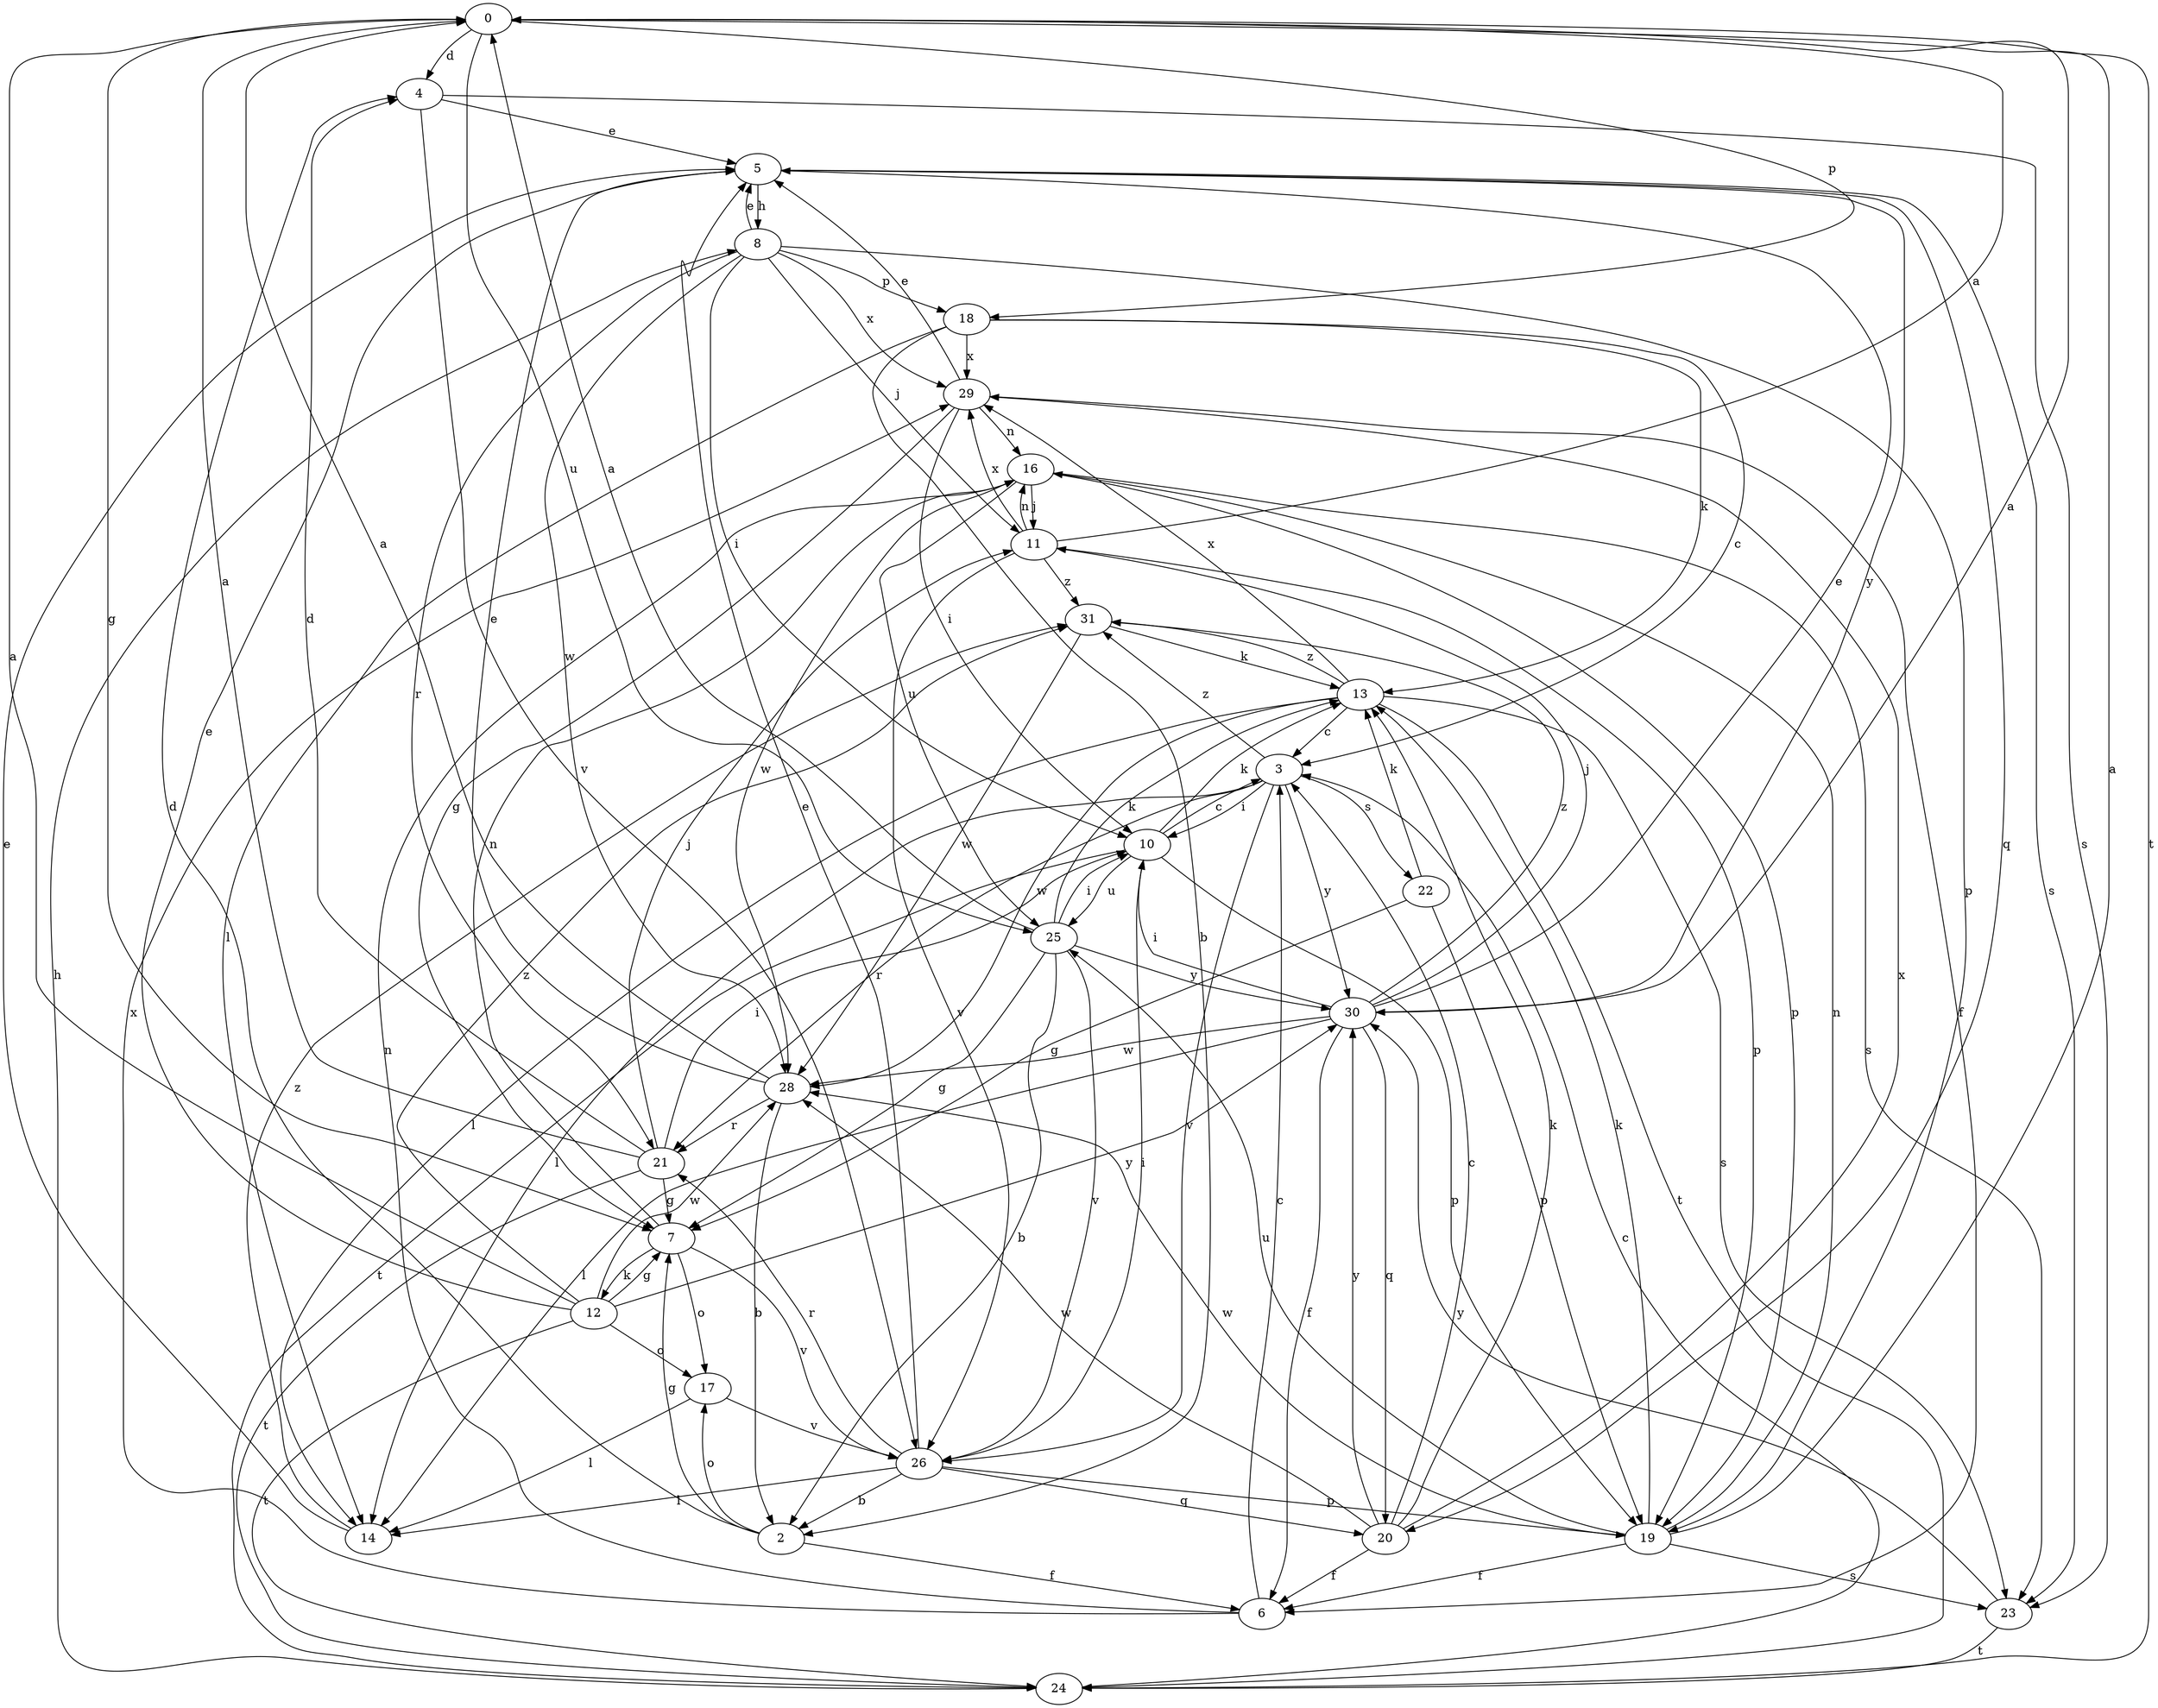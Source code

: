 strict digraph  {
0;
2;
3;
4;
5;
6;
7;
8;
10;
11;
12;
13;
14;
16;
17;
18;
19;
20;
21;
22;
23;
24;
25;
26;
28;
29;
30;
31;
0 -> 4  [label=d];
0 -> 7  [label=g];
0 -> 18  [label=p];
0 -> 24  [label=t];
0 -> 25  [label=u];
2 -> 4  [label=d];
2 -> 6  [label=f];
2 -> 7  [label=g];
2 -> 17  [label=o];
3 -> 10  [label=i];
3 -> 14  [label=l];
3 -> 21  [label=r];
3 -> 22  [label=s];
3 -> 26  [label=v];
3 -> 30  [label=y];
3 -> 31  [label=z];
4 -> 5  [label=e];
4 -> 23  [label=s];
4 -> 26  [label=v];
5 -> 8  [label=h];
5 -> 20  [label=q];
5 -> 23  [label=s];
5 -> 30  [label=y];
6 -> 3  [label=c];
6 -> 16  [label=n];
6 -> 29  [label=x];
7 -> 12  [label=k];
7 -> 16  [label=n];
7 -> 17  [label=o];
7 -> 26  [label=v];
8 -> 5  [label=e];
8 -> 10  [label=i];
8 -> 11  [label=j];
8 -> 18  [label=p];
8 -> 19  [label=p];
8 -> 21  [label=r];
8 -> 28  [label=w];
8 -> 29  [label=x];
10 -> 3  [label=c];
10 -> 13  [label=k];
10 -> 19  [label=p];
10 -> 24  [label=t];
10 -> 25  [label=u];
11 -> 0  [label=a];
11 -> 16  [label=n];
11 -> 19  [label=p];
11 -> 26  [label=v];
11 -> 29  [label=x];
11 -> 31  [label=z];
12 -> 0  [label=a];
12 -> 5  [label=e];
12 -> 7  [label=g];
12 -> 17  [label=o];
12 -> 24  [label=t];
12 -> 28  [label=w];
12 -> 30  [label=y];
12 -> 31  [label=z];
13 -> 3  [label=c];
13 -> 14  [label=l];
13 -> 23  [label=s];
13 -> 24  [label=t];
13 -> 28  [label=w];
13 -> 29  [label=x];
13 -> 31  [label=z];
14 -> 5  [label=e];
14 -> 31  [label=z];
16 -> 11  [label=j];
16 -> 19  [label=p];
16 -> 23  [label=s];
16 -> 25  [label=u];
16 -> 28  [label=w];
17 -> 14  [label=l];
17 -> 26  [label=v];
18 -> 2  [label=b];
18 -> 3  [label=c];
18 -> 13  [label=k];
18 -> 14  [label=l];
18 -> 29  [label=x];
19 -> 0  [label=a];
19 -> 6  [label=f];
19 -> 13  [label=k];
19 -> 16  [label=n];
19 -> 23  [label=s];
19 -> 25  [label=u];
19 -> 28  [label=w];
20 -> 3  [label=c];
20 -> 6  [label=f];
20 -> 13  [label=k];
20 -> 28  [label=w];
20 -> 29  [label=x];
20 -> 30  [label=y];
21 -> 0  [label=a];
21 -> 4  [label=d];
21 -> 7  [label=g];
21 -> 10  [label=i];
21 -> 11  [label=j];
21 -> 24  [label=t];
22 -> 7  [label=g];
22 -> 13  [label=k];
22 -> 19  [label=p];
23 -> 24  [label=t];
23 -> 30  [label=y];
24 -> 3  [label=c];
24 -> 8  [label=h];
25 -> 0  [label=a];
25 -> 2  [label=b];
25 -> 7  [label=g];
25 -> 10  [label=i];
25 -> 13  [label=k];
25 -> 26  [label=v];
25 -> 30  [label=y];
26 -> 2  [label=b];
26 -> 5  [label=e];
26 -> 10  [label=i];
26 -> 14  [label=l];
26 -> 19  [label=p];
26 -> 20  [label=q];
26 -> 21  [label=r];
28 -> 0  [label=a];
28 -> 2  [label=b];
28 -> 5  [label=e];
28 -> 21  [label=r];
29 -> 5  [label=e];
29 -> 6  [label=f];
29 -> 7  [label=g];
29 -> 10  [label=i];
29 -> 16  [label=n];
30 -> 0  [label=a];
30 -> 5  [label=e];
30 -> 6  [label=f];
30 -> 10  [label=i];
30 -> 11  [label=j];
30 -> 14  [label=l];
30 -> 20  [label=q];
30 -> 28  [label=w];
30 -> 31  [label=z];
31 -> 13  [label=k];
31 -> 28  [label=w];
}
